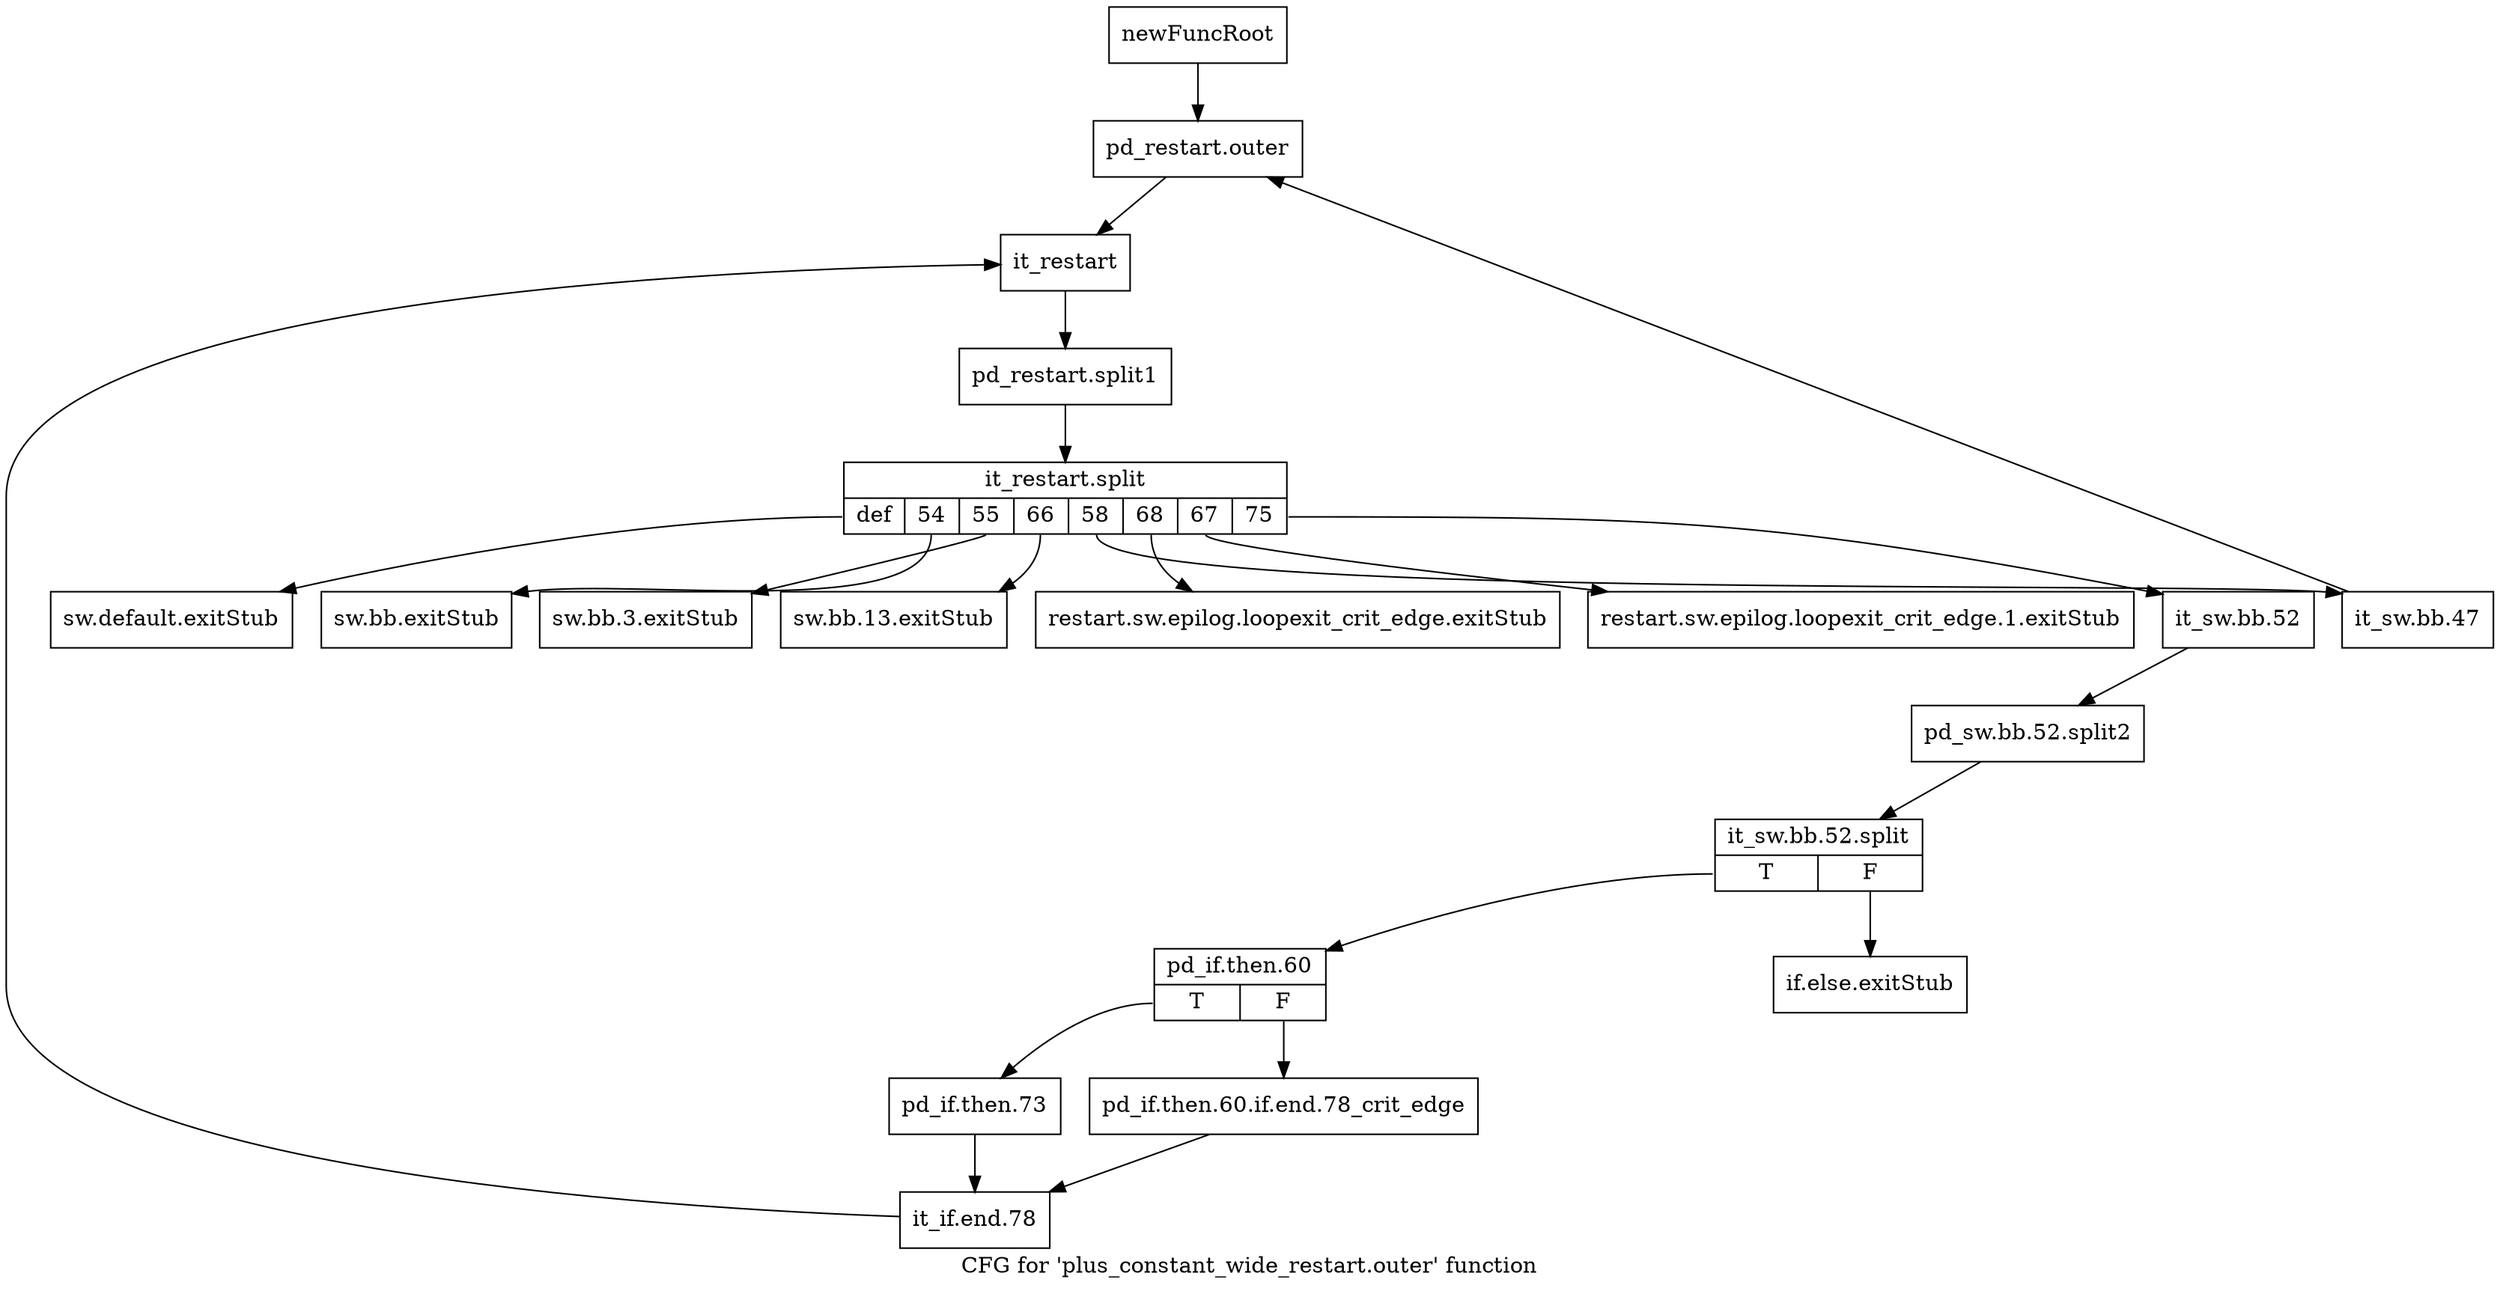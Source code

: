 digraph "CFG for 'plus_constant_wide_restart.outer' function" {
	label="CFG for 'plus_constant_wide_restart.outer' function";

	Node0xacfda60 [shape=record,label="{newFuncRoot}"];
	Node0xacfda60 -> Node0xacfdce0;
	Node0xacfdab0 [shape=record,label="{sw.default.exitStub}"];
	Node0xacfdb00 [shape=record,label="{sw.bb.exitStub}"];
	Node0xacfdb50 [shape=record,label="{sw.bb.3.exitStub}"];
	Node0xacfdba0 [shape=record,label="{sw.bb.13.exitStub}"];
	Node0xacfdbf0 [shape=record,label="{restart.sw.epilog.loopexit_crit_edge.exitStub}"];
	Node0xacfdc40 [shape=record,label="{restart.sw.epilog.loopexit_crit_edge.1.exitStub}"];
	Node0xacfdc90 [shape=record,label="{if.else.exitStub}"];
	Node0xacfdce0 [shape=record,label="{pd_restart.outer}"];
	Node0xacfdce0 -> Node0xacfdd30;
	Node0xacfdd30 [shape=record,label="{it_restart}"];
	Node0xacfdd30 -> Node0xf2b8080;
	Node0xf2b8080 [shape=record,label="{pd_restart.split1}"];
	Node0xf2b8080 -> Node0xdc13890;
	Node0xdc13890 [shape=record,label="{it_restart.split|{<s0>def|<s1>54|<s2>55|<s3>66|<s4>58|<s5>68|<s6>67|<s7>75}}"];
	Node0xdc13890:s0 -> Node0xacfdab0;
	Node0xdc13890:s1 -> Node0xacfdb00;
	Node0xdc13890:s2 -> Node0xacfdb50;
	Node0xdc13890:s3 -> Node0xacfdba0;
	Node0xdc13890:s4 -> Node0xacfdf10;
	Node0xdc13890:s5 -> Node0xacfdbf0;
	Node0xdc13890:s6 -> Node0xacfdc40;
	Node0xdc13890:s7 -> Node0xacfdd80;
	Node0xacfdd80 [shape=record,label="{it_sw.bb.52}"];
	Node0xacfdd80 -> Node0xf2b56d0;
	Node0xf2b56d0 [shape=record,label="{pd_sw.bb.52.split2}"];
	Node0xf2b56d0 -> Node0xdc178d0;
	Node0xdc178d0 [shape=record,label="{it_sw.bb.52.split|{<s0>T|<s1>F}}"];
	Node0xdc178d0:s0 -> Node0xacfddd0;
	Node0xdc178d0:s1 -> Node0xacfdc90;
	Node0xacfddd0 [shape=record,label="{pd_if.then.60|{<s0>T|<s1>F}}"];
	Node0xacfddd0:s0 -> Node0xacfde70;
	Node0xacfddd0:s1 -> Node0xacfde20;
	Node0xacfde20 [shape=record,label="{pd_if.then.60.if.end.78_crit_edge}"];
	Node0xacfde20 -> Node0xacfdec0;
	Node0xacfde70 [shape=record,label="{pd_if.then.73}"];
	Node0xacfde70 -> Node0xacfdec0;
	Node0xacfdec0 [shape=record,label="{it_if.end.78}"];
	Node0xacfdec0 -> Node0xacfdd30;
	Node0xacfdf10 [shape=record,label="{it_sw.bb.47}"];
	Node0xacfdf10 -> Node0xacfdce0;
}
